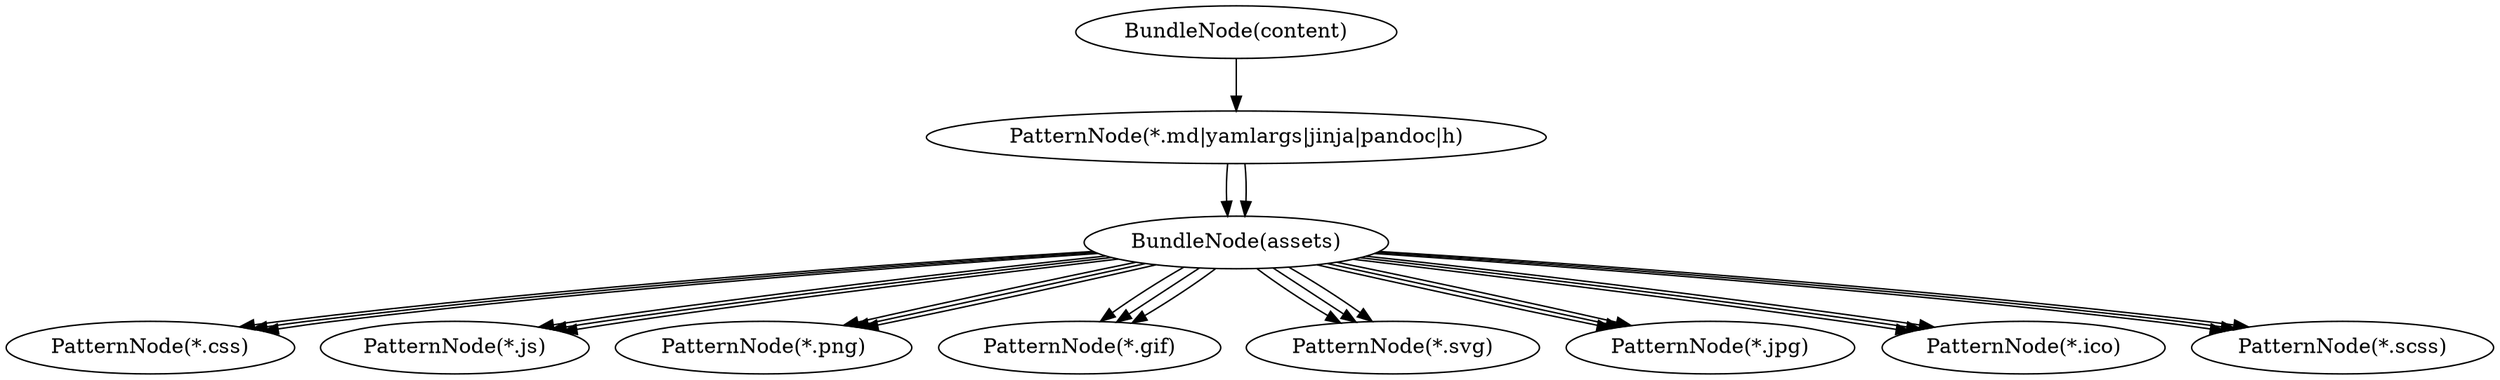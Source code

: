 digraph G {
"BundleNode(assets)" -> "PatternNode(*.css)";
"BundleNode(assets)" -> "PatternNode(*.js)";
"BundleNode(assets)" -> "PatternNode(*.png)";
"BundleNode(assets)" -> "PatternNode(*.gif)";
"BundleNode(assets)" -> "PatternNode(*.svg)";
"BundleNode(assets)" -> "PatternNode(*.jpg)";
"BundleNode(assets)" -> "PatternNode(*.ico)";
"BundleNode(assets)" -> "PatternNode(*.scss)";
"PatternNode(*.md|yamlargs|jinja|pandoc|h)" -> "BundleNode(assets)";
"BundleNode(assets)" -> "PatternNode(*.css)";
"BundleNode(assets)" -> "PatternNode(*.js)";
"BundleNode(assets)" -> "PatternNode(*.png)";
"BundleNode(assets)" -> "PatternNode(*.gif)";
"BundleNode(assets)" -> "PatternNode(*.svg)";
"BundleNode(assets)" -> "PatternNode(*.jpg)";
"BundleNode(assets)" -> "PatternNode(*.ico)";
"BundleNode(assets)" -> "PatternNode(*.scss)";
"PatternNode(*.md|yamlargs|jinja|pandoc|h)" -> "BundleNode(assets)";
"BundleNode(content)" -> "PatternNode(*.md|yamlargs|jinja|pandoc|h)";
"BundleNode(assets)" -> "PatternNode(*.css)";
"BundleNode(assets)" -> "PatternNode(*.js)";
"BundleNode(assets)" -> "PatternNode(*.png)";
"BundleNode(assets)" -> "PatternNode(*.gif)";
"BundleNode(assets)" -> "PatternNode(*.svg)";
"BundleNode(assets)" -> "PatternNode(*.jpg)";
"BundleNode(assets)" -> "PatternNode(*.ico)";
"BundleNode(assets)" -> "PatternNode(*.scss)";
}